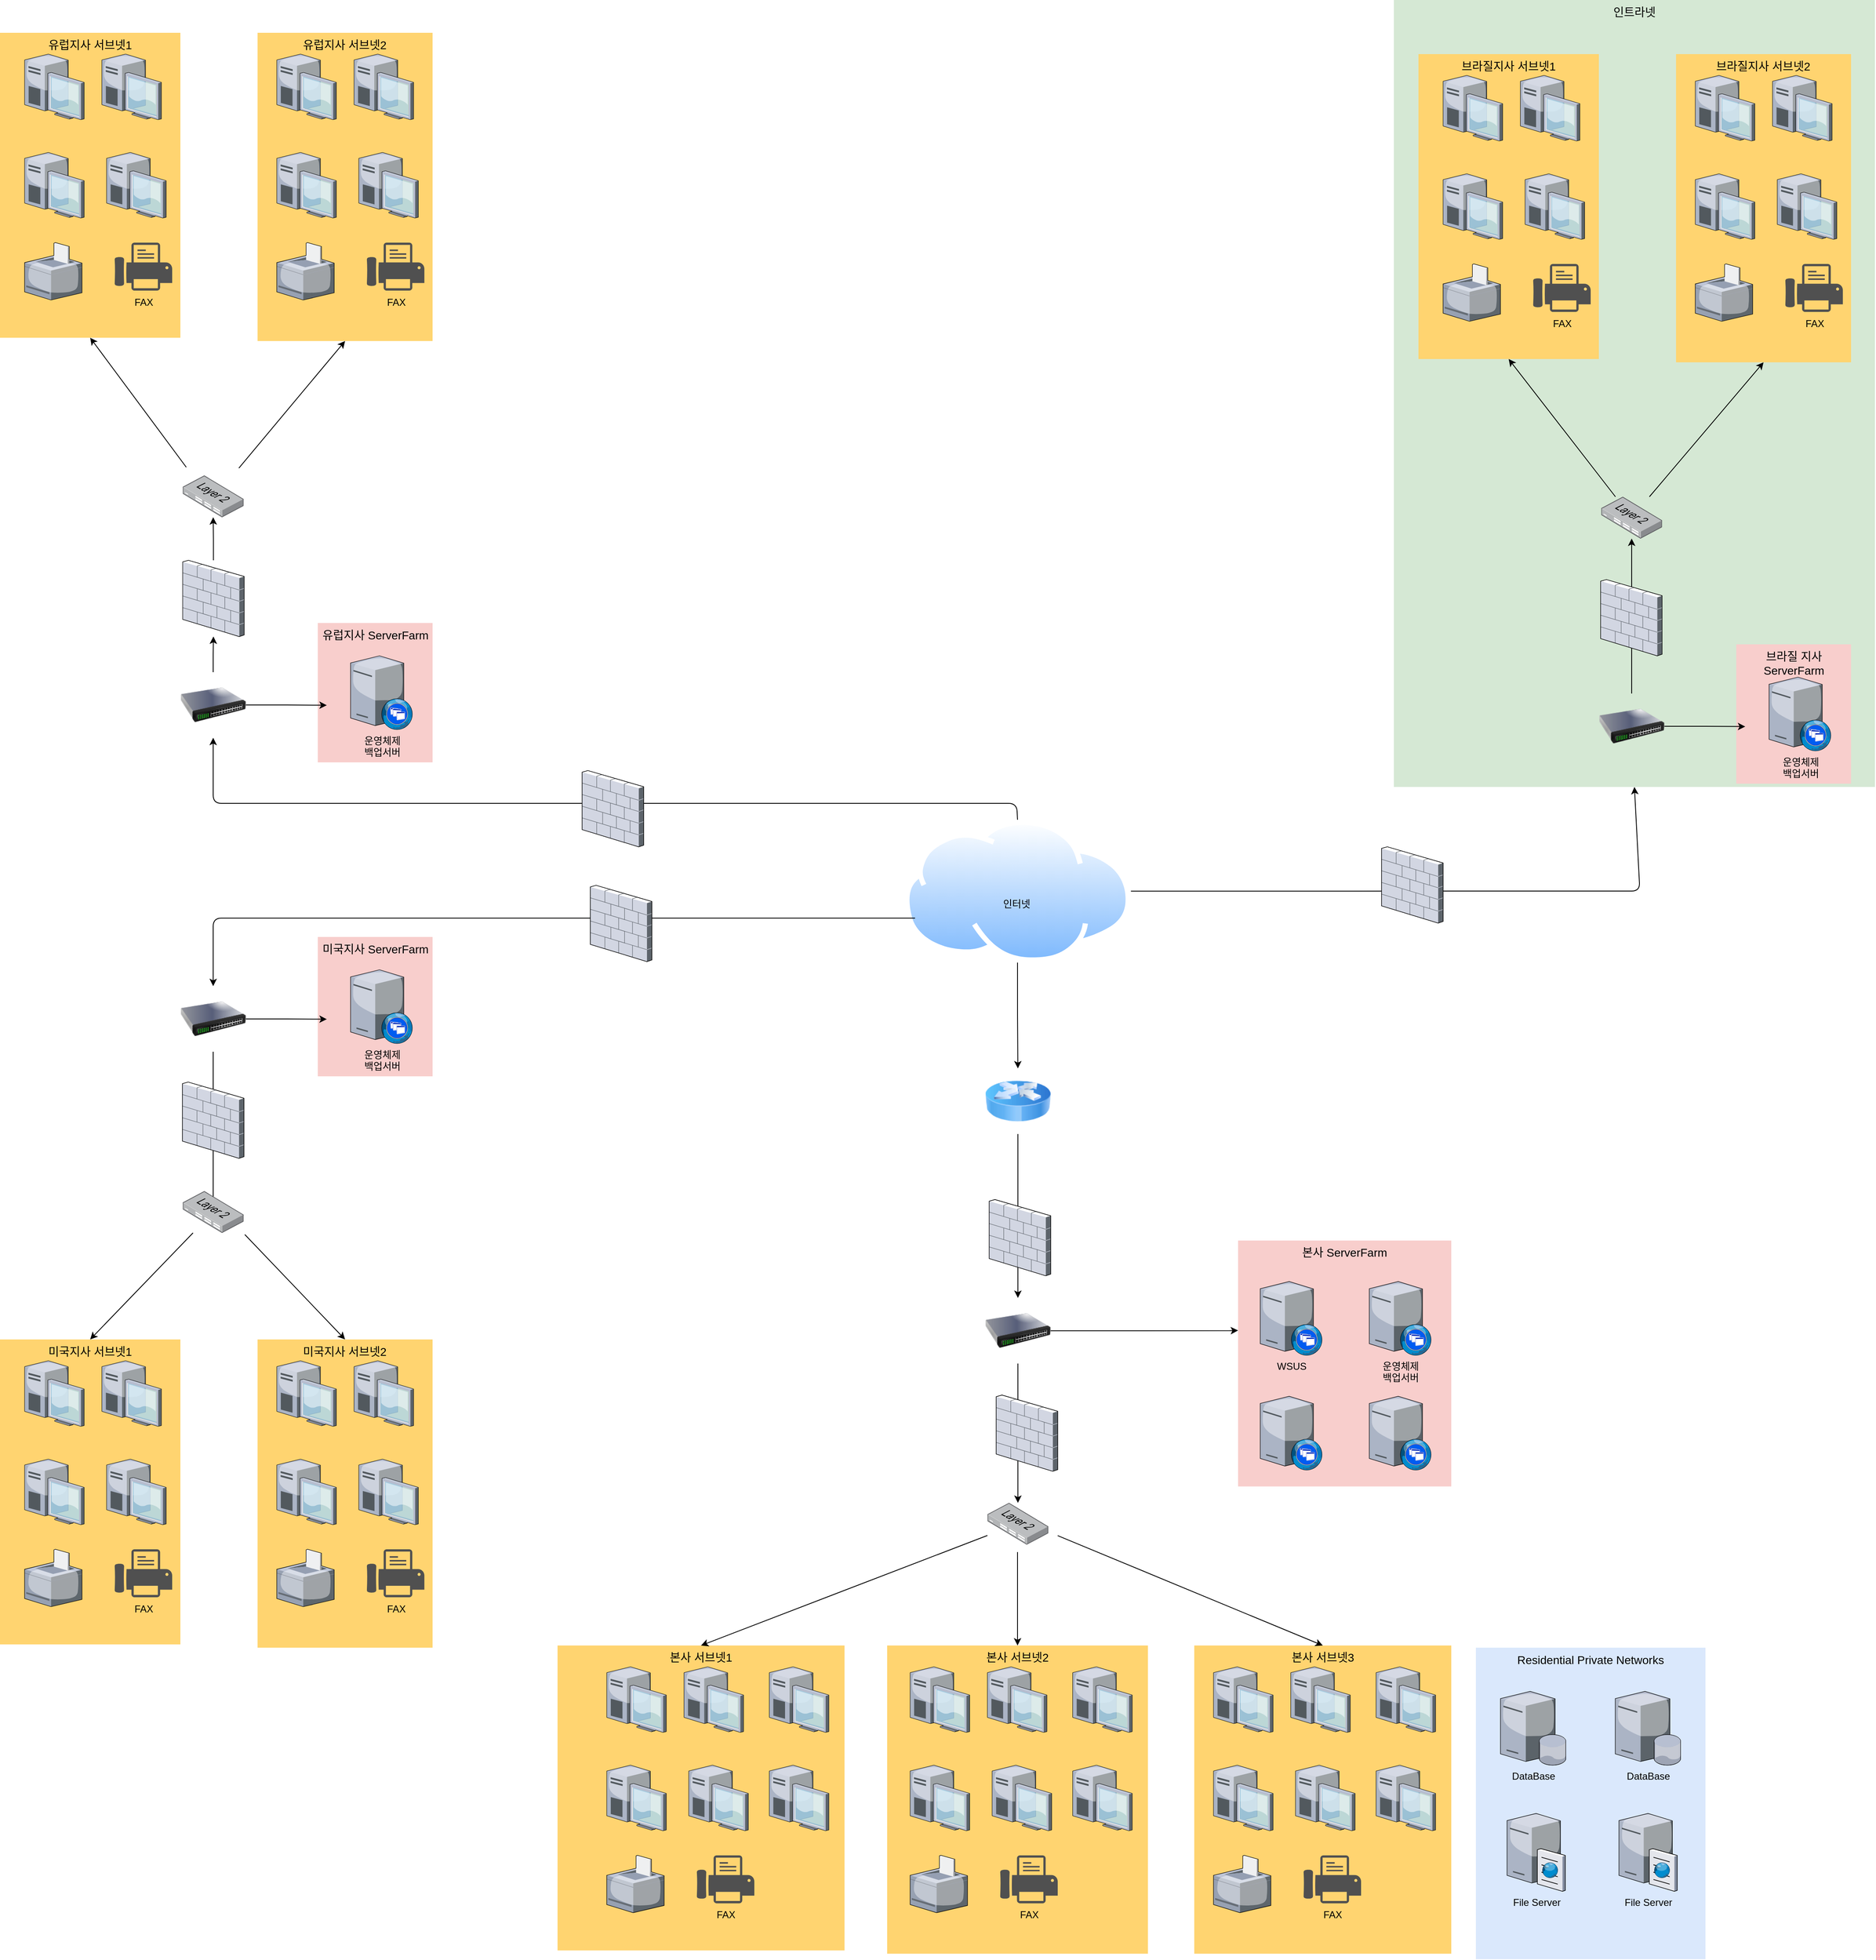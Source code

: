 <mxfile version="13.1.3" type="github"><diagram name="Page-1" id="e3a06f82-3646-2815-327d-82caf3d4e204"><mxGraphModel dx="2844" dy="1490" grid="1" gridSize="10" guides="1" tooltips="1" connect="1" arrows="0" fold="1" page="1" pageScale="1.5" pageWidth="2339" pageHeight="3300" background="none" math="0" shadow="0"><root><mxCell id="0" style=";html=1;"/><mxCell id="1" style=";html=1;" parent="0"/><mxCell id="97hZHZ8FUr_lpsfkr_9A-129" value="미국지사 ServerFarm" style="whiteSpace=wrap;html=1;fillColor=#f8cecc;fontSize=14;strokeColor=none;verticalAlign=top;" vertex="1" parent="1"><mxGeometry x="987.57" y="1433" width="140" height="170" as="geometry"/></mxCell><mxCell id="97hZHZ8FUr_lpsfkr_9A-47" value="본사 서브넷3" style="whiteSpace=wrap;html=1;fillColor=#FFD470;gradientColor=none;fontSize=14;strokeColor=none;verticalAlign=top;" vertex="1" parent="1"><mxGeometry x="2056.56" y="2297.33" width="313.44" height="376" as="geometry"/></mxCell><mxCell id="97hZHZ8FUr_lpsfkr_9A-46" value="본사 서브넷2" style="whiteSpace=wrap;html=1;fillColor=#FFD470;gradientColor=none;fontSize=14;strokeColor=none;verticalAlign=top;" vertex="1" parent="1"><mxGeometry x="1682" y="2297.33" width="318" height="376" as="geometry"/></mxCell><mxCell id="97hZHZ8FUr_lpsfkr_9A-45" value="본사 서브넷1" style="whiteSpace=wrap;html=1;fillColor=#FFD470;gradientColor=none;fontSize=14;strokeColor=none;verticalAlign=top;" vertex="1" parent="1"><mxGeometry x="1280" y="2297.33" width="350" height="372" as="geometry"/></mxCell><mxCell id="97hZHZ8FUr_lpsfkr_9A-7" style="edgeStyle=orthogonalEdgeStyle;rounded=0;orthogonalLoop=1;jettySize=auto;html=1;" edge="1" parent="1" source="97hZHZ8FUr_lpsfkr_9A-3" target="97hZHZ8FUr_lpsfkr_9A-4"><mxGeometry relative="1" as="geometry"/></mxCell><mxCell id="97hZHZ8FUr_lpsfkr_9A-3" value="" style="aspect=fixed;perimeter=ellipsePerimeter;html=1;align=center;shadow=0;dashed=0;spacingTop=3;image;image=img/lib/active_directory/internet_cloud.svg;" vertex="1" parent="1"><mxGeometry x="1702.72" y="1290" width="276.56" height="174.23" as="geometry"/></mxCell><mxCell id="97hZHZ8FUr_lpsfkr_9A-8" style="edgeStyle=orthogonalEdgeStyle;rounded=0;orthogonalLoop=1;jettySize=auto;html=1;" edge="1" parent="1" source="97hZHZ8FUr_lpsfkr_9A-4" target="97hZHZ8FUr_lpsfkr_9A-5"><mxGeometry relative="1" as="geometry"/></mxCell><mxCell id="97hZHZ8FUr_lpsfkr_9A-4" value="" style="image;html=1;labelBackgroundColor=#ffffff;image=img/lib/clip_art/networking/Router_Icon_128x128.png" vertex="1" parent="1"><mxGeometry x="1801.43" y="1593.33" width="80" height="80" as="geometry"/></mxCell><mxCell id="97hZHZ8FUr_lpsfkr_9A-9" style="edgeStyle=orthogonalEdgeStyle;rounded=0;orthogonalLoop=1;jettySize=auto;html=1;" edge="1" parent="1" source="97hZHZ8FUr_lpsfkr_9A-5" target="97hZHZ8FUr_lpsfkr_9A-6"><mxGeometry relative="1" as="geometry"/></mxCell><mxCell id="97hZHZ8FUr_lpsfkr_9A-5" value="" style="image;html=1;labelBackgroundColor=#ffffff;image=img/lib/clip_art/networking/Switch_128x128.png" vertex="1" parent="1"><mxGeometry x="1801.43" y="1873.33" width="80" height="80" as="geometry"/></mxCell><mxCell id="97hZHZ8FUr_lpsfkr_9A-6" value="" style="points=[];aspect=fixed;html=1;align=center;shadow=0;dashed=0;image;image=img/lib/allied_telesis/switch/Switch_24_port_L2.svg;" vertex="1" parent="1"><mxGeometry x="1804.23" y="2123.33" width="74.4" height="51" as="geometry"/></mxCell><mxCell id="97hZHZ8FUr_lpsfkr_9A-12" value="본사 ServerFarm" style="whiteSpace=wrap;html=1;fillColor=#f8cecc;fontSize=14;strokeColor=none;verticalAlign=top;" vertex="1" parent="1"><mxGeometry x="2110" y="1803.33" width="260" height="300" as="geometry"/></mxCell><mxCell id="97hZHZ8FUr_lpsfkr_9A-14" value="WSUS" style="verticalLabelPosition=bottom;aspect=fixed;html=1;verticalAlign=top;strokeColor=none;align=center;outlineConnect=0;shape=mxgraph.citrix.xenapp_web;shadow=0;" vertex="1" parent="1"><mxGeometry x="2137" y="1853.33" width="76" height="90" as="geometry"/></mxCell><mxCell id="97hZHZ8FUr_lpsfkr_9A-15" value="운영체제&lt;br&gt;백업서버" style="verticalLabelPosition=bottom;aspect=fixed;html=1;verticalAlign=top;strokeColor=none;align=center;outlineConnect=0;shape=mxgraph.citrix.xenapp_web;shadow=0;" vertex="1" parent="1"><mxGeometry x="2270" y="1853.33" width="76" height="90" as="geometry"/></mxCell><mxCell id="97hZHZ8FUr_lpsfkr_9A-16" value="" style="verticalLabelPosition=bottom;aspect=fixed;html=1;verticalAlign=top;strokeColor=none;align=center;outlineConnect=0;shape=mxgraph.citrix.xenapp_web;shadow=0;" vertex="1" parent="1"><mxGeometry x="2137" y="1993.33" width="76" height="90" as="geometry"/></mxCell><mxCell id="97hZHZ8FUr_lpsfkr_9A-17" value="" style="verticalLabelPosition=bottom;aspect=fixed;html=1;verticalAlign=top;strokeColor=none;align=center;outlineConnect=0;shape=mxgraph.citrix.xenapp_web;shadow=0;" vertex="1" parent="1"><mxGeometry x="2270" y="1993.33" width="76" height="90" as="geometry"/></mxCell><mxCell id="97hZHZ8FUr_lpsfkr_9A-20" value="" style="verticalLabelPosition=bottom;aspect=fixed;html=1;verticalAlign=top;strokeColor=none;align=center;outlineConnect=0;shape=mxgraph.citrix.desktop;shadow=0;" vertex="1" parent="1"><mxGeometry x="1710" y="2323.33" width="72.65" height="80" as="geometry"/></mxCell><mxCell id="97hZHZ8FUr_lpsfkr_9A-21" value="" style="verticalLabelPosition=bottom;aspect=fixed;html=1;verticalAlign=top;strokeColor=none;align=center;outlineConnect=0;shape=mxgraph.citrix.desktop;shadow=0;" vertex="1" parent="1"><mxGeometry x="1710" y="2443.33" width="72.65" height="80" as="geometry"/></mxCell><mxCell id="97hZHZ8FUr_lpsfkr_9A-22" value="" style="verticalLabelPosition=bottom;aspect=fixed;html=1;verticalAlign=top;strokeColor=none;align=center;outlineConnect=0;shape=mxgraph.citrix.desktop;shadow=0;" vertex="1" parent="1"><mxGeometry x="1804.23" y="2323.33" width="72.65" height="80" as="geometry"/></mxCell><mxCell id="97hZHZ8FUr_lpsfkr_9A-23" value="" style="verticalLabelPosition=bottom;aspect=fixed;html=1;verticalAlign=top;strokeColor=none;align=center;outlineConnect=0;shape=mxgraph.citrix.desktop;shadow=0;" vertex="1" parent="1"><mxGeometry x="1810" y="2443.33" width="72.65" height="80" as="geometry"/></mxCell><mxCell id="97hZHZ8FUr_lpsfkr_9A-24" value="" style="verticalLabelPosition=bottom;aspect=fixed;html=1;verticalAlign=top;strokeColor=none;align=center;outlineConnect=0;shape=mxgraph.citrix.desktop;shadow=0;" vertex="1" parent="1"><mxGeometry x="1908.27" y="2443.33" width="72.65" height="80" as="geometry"/></mxCell><mxCell id="97hZHZ8FUr_lpsfkr_9A-25" value="" style="verticalLabelPosition=bottom;aspect=fixed;html=1;verticalAlign=top;strokeColor=none;align=center;outlineConnect=0;shape=mxgraph.citrix.desktop;shadow=0;" vertex="1" parent="1"><mxGeometry x="1908.27" y="2323.33" width="72.65" height="80" as="geometry"/></mxCell><mxCell id="97hZHZ8FUr_lpsfkr_9A-26" value="" style="verticalLabelPosition=bottom;aspect=fixed;html=1;verticalAlign=top;strokeColor=none;align=center;outlineConnect=0;shape=mxgraph.citrix.printer;shadow=0;" vertex="1" parent="1"><mxGeometry x="1710" y="2553.33" width="70" height="70" as="geometry"/></mxCell><mxCell id="97hZHZ8FUr_lpsfkr_9A-28" value="FAX" style="pointerEvents=1;shadow=0;dashed=0;html=1;strokeColor=none;fillColor=#505050;labelPosition=center;verticalLabelPosition=bottom;verticalAlign=top;outlineConnect=0;align=center;shape=mxgraph.office.devices.fax;" vertex="1" parent="1"><mxGeometry x="1819.88" y="2553.33" width="70.12" height="58.5" as="geometry"/></mxCell><mxCell id="97hZHZ8FUr_lpsfkr_9A-29" value="" style="verticalLabelPosition=bottom;aspect=fixed;html=1;verticalAlign=top;strokeColor=none;align=center;outlineConnect=0;shape=mxgraph.citrix.desktop;shadow=0;" vertex="1" parent="1"><mxGeometry x="2080" y="2323.33" width="72.65" height="80" as="geometry"/></mxCell><mxCell id="97hZHZ8FUr_lpsfkr_9A-30" value="" style="verticalLabelPosition=bottom;aspect=fixed;html=1;verticalAlign=top;strokeColor=none;align=center;outlineConnect=0;shape=mxgraph.citrix.desktop;shadow=0;" vertex="1" parent="1"><mxGeometry x="2080" y="2443.33" width="72.65" height="80" as="geometry"/></mxCell><mxCell id="97hZHZ8FUr_lpsfkr_9A-31" value="" style="verticalLabelPosition=bottom;aspect=fixed;html=1;verticalAlign=top;strokeColor=none;align=center;outlineConnect=0;shape=mxgraph.citrix.desktop;shadow=0;" vertex="1" parent="1"><mxGeometry x="2174.23" y="2323.33" width="72.65" height="80" as="geometry"/></mxCell><mxCell id="97hZHZ8FUr_lpsfkr_9A-32" value="" style="verticalLabelPosition=bottom;aspect=fixed;html=1;verticalAlign=top;strokeColor=none;align=center;outlineConnect=0;shape=mxgraph.citrix.desktop;shadow=0;" vertex="1" parent="1"><mxGeometry x="2180" y="2443.33" width="72.65" height="80" as="geometry"/></mxCell><mxCell id="97hZHZ8FUr_lpsfkr_9A-33" value="" style="verticalLabelPosition=bottom;aspect=fixed;html=1;verticalAlign=top;strokeColor=none;align=center;outlineConnect=0;shape=mxgraph.citrix.desktop;shadow=0;" vertex="1" parent="1"><mxGeometry x="2278.27" y="2443.33" width="72.65" height="80" as="geometry"/></mxCell><mxCell id="97hZHZ8FUr_lpsfkr_9A-34" value="" style="verticalLabelPosition=bottom;aspect=fixed;html=1;verticalAlign=top;strokeColor=none;align=center;outlineConnect=0;shape=mxgraph.citrix.desktop;shadow=0;" vertex="1" parent="1"><mxGeometry x="2278.27" y="2323.33" width="72.65" height="80" as="geometry"/></mxCell><mxCell id="97hZHZ8FUr_lpsfkr_9A-35" value="" style="verticalLabelPosition=bottom;aspect=fixed;html=1;verticalAlign=top;strokeColor=none;align=center;outlineConnect=0;shape=mxgraph.citrix.printer;shadow=0;" vertex="1" parent="1"><mxGeometry x="2080" y="2553.33" width="70" height="70" as="geometry"/></mxCell><mxCell id="97hZHZ8FUr_lpsfkr_9A-36" value="FAX" style="pointerEvents=1;shadow=0;dashed=0;html=1;strokeColor=none;fillColor=#505050;labelPosition=center;verticalLabelPosition=bottom;verticalAlign=top;outlineConnect=0;align=center;shape=mxgraph.office.devices.fax;" vertex="1" parent="1"><mxGeometry x="2189.88" y="2553.33" width="70.12" height="58.5" as="geometry"/></mxCell><mxCell id="97hZHZ8FUr_lpsfkr_9A-37" value="" style="verticalLabelPosition=bottom;aspect=fixed;html=1;verticalAlign=top;strokeColor=none;align=center;outlineConnect=0;shape=mxgraph.citrix.desktop;shadow=0;" vertex="1" parent="1"><mxGeometry x="1340" y="2323.33" width="72.65" height="80" as="geometry"/></mxCell><mxCell id="97hZHZ8FUr_lpsfkr_9A-38" value="" style="verticalLabelPosition=bottom;aspect=fixed;html=1;verticalAlign=top;strokeColor=none;align=center;outlineConnect=0;shape=mxgraph.citrix.desktop;shadow=0;" vertex="1" parent="1"><mxGeometry x="1340" y="2443.33" width="72.65" height="80" as="geometry"/></mxCell><mxCell id="97hZHZ8FUr_lpsfkr_9A-39" value="" style="verticalLabelPosition=bottom;aspect=fixed;html=1;verticalAlign=top;strokeColor=none;align=center;outlineConnect=0;shape=mxgraph.citrix.desktop;shadow=0;" vertex="1" parent="1"><mxGeometry x="1434.23" y="2323.33" width="72.65" height="80" as="geometry"/></mxCell><mxCell id="97hZHZ8FUr_lpsfkr_9A-40" value="" style="verticalLabelPosition=bottom;aspect=fixed;html=1;verticalAlign=top;strokeColor=none;align=center;outlineConnect=0;shape=mxgraph.citrix.desktop;shadow=0;" vertex="1" parent="1"><mxGeometry x="1440" y="2443.33" width="72.65" height="80" as="geometry"/></mxCell><mxCell id="97hZHZ8FUr_lpsfkr_9A-41" value="" style="verticalLabelPosition=bottom;aspect=fixed;html=1;verticalAlign=top;strokeColor=none;align=center;outlineConnect=0;shape=mxgraph.citrix.desktop;shadow=0;" vertex="1" parent="1"><mxGeometry x="1538.27" y="2443.33" width="72.65" height="80" as="geometry"/></mxCell><mxCell id="97hZHZ8FUr_lpsfkr_9A-42" value="" style="verticalLabelPosition=bottom;aspect=fixed;html=1;verticalAlign=top;strokeColor=none;align=center;outlineConnect=0;shape=mxgraph.citrix.desktop;shadow=0;" vertex="1" parent="1"><mxGeometry x="1538.27" y="2323.33" width="72.65" height="80" as="geometry"/></mxCell><mxCell id="97hZHZ8FUr_lpsfkr_9A-43" value="" style="verticalLabelPosition=bottom;aspect=fixed;html=1;verticalAlign=top;strokeColor=none;align=center;outlineConnect=0;shape=mxgraph.citrix.printer;shadow=0;" vertex="1" parent="1"><mxGeometry x="1340" y="2553.33" width="70" height="70" as="geometry"/></mxCell><mxCell id="97hZHZ8FUr_lpsfkr_9A-44" value="FAX" style="pointerEvents=1;shadow=0;dashed=0;html=1;strokeColor=none;fillColor=#505050;labelPosition=center;verticalLabelPosition=bottom;verticalAlign=top;outlineConnect=0;align=center;shape=mxgraph.office.devices.fax;" vertex="1" parent="1"><mxGeometry x="1449.88" y="2553.33" width="70.12" height="58.5" as="geometry"/></mxCell><mxCell id="97hZHZ8FUr_lpsfkr_9A-53" value="" style="endArrow=classic;html=1;entryX=0.5;entryY=0;entryDx=0;entryDy=0;" edge="1" parent="1" source="97hZHZ8FUr_lpsfkr_9A-6" target="97hZHZ8FUr_lpsfkr_9A-45"><mxGeometry width="50" height="50" relative="1" as="geometry"><mxPoint x="1800" y="2173.33" as="sourcePoint"/><mxPoint x="1620" y="2173.33" as="targetPoint"/></mxGeometry></mxCell><mxCell id="97hZHZ8FUr_lpsfkr_9A-55" value="" style="endArrow=classic;html=1;entryX=0.5;entryY=0;entryDx=0;entryDy=0;" edge="1" parent="1" target="97hZHZ8FUr_lpsfkr_9A-46"><mxGeometry width="50" height="50" relative="1" as="geometry"><mxPoint x="1841" y="2183.33" as="sourcePoint"/><mxPoint x="1876.88" y="2203.33" as="targetPoint"/></mxGeometry></mxCell><mxCell id="97hZHZ8FUr_lpsfkr_9A-56" value="" style="endArrow=classic;html=1;entryX=0.5;entryY=0;entryDx=0;entryDy=0;" edge="1" parent="1" target="97hZHZ8FUr_lpsfkr_9A-47"><mxGeometry width="50" height="50" relative="1" as="geometry"><mxPoint x="1890" y="2163.33" as="sourcePoint"/><mxPoint x="1950" y="2503.33" as="targetPoint"/></mxGeometry></mxCell><mxCell id="97hZHZ8FUr_lpsfkr_9A-91" value="미국지사 서브넷2" style="whiteSpace=wrap;html=1;fillColor=#FFD470;gradientColor=none;fontSize=14;strokeColor=none;verticalAlign=top;" vertex="1" parent="1"><mxGeometry x="914.13" y="1924" width="213.44" height="376" as="geometry"/></mxCell><mxCell id="97hZHZ8FUr_lpsfkr_9A-93" value="미국지사 서브넷1" style="whiteSpace=wrap;html=1;fillColor=#FFD470;gradientColor=none;fontSize=14;strokeColor=none;verticalAlign=top;" vertex="1" parent="1"><mxGeometry x="600" y="1924" width="220" height="372" as="geometry"/></mxCell><mxCell id="97hZHZ8FUr_lpsfkr_9A-94" style="edgeStyle=orthogonalEdgeStyle;rounded=0;orthogonalLoop=1;jettySize=auto;html=1;" edge="1" parent="1" source="97hZHZ8FUr_lpsfkr_9A-96"><mxGeometry relative="1" as="geometry"><mxPoint x="860" y="1768" as="targetPoint"/></mxGeometry></mxCell><mxCell id="97hZHZ8FUr_lpsfkr_9A-95" style="edgeStyle=orthogonalEdgeStyle;rounded=0;orthogonalLoop=1;jettySize=auto;html=1;exitX=1;exitY=0.5;exitDx=0;exitDy=0;" edge="1" parent="1" source="97hZHZ8FUr_lpsfkr_9A-96"><mxGeometry relative="1" as="geometry"><mxPoint x="998.57" y="1533.333" as="targetPoint"/></mxGeometry></mxCell><mxCell id="97hZHZ8FUr_lpsfkr_9A-96" value="" style="image;html=1;labelBackgroundColor=#ffffff;image=img/lib/clip_art/networking/Switch_128x128.png" vertex="1" parent="1"><mxGeometry x="820.0" y="1493" width="80" height="80" as="geometry"/></mxCell><mxCell id="97hZHZ8FUr_lpsfkr_9A-97" value="" style="points=[];aspect=fixed;html=1;align=center;shadow=0;dashed=0;image;image=img/lib/allied_telesis/switch/Switch_24_port_L2.svg;" vertex="1" parent="1"><mxGeometry x="822.8" y="1743" width="74.4" height="51" as="geometry"/></mxCell><mxCell id="97hZHZ8FUr_lpsfkr_9A-99" value="운영체제&lt;br&gt;백업서버" style="verticalLabelPosition=bottom;aspect=fixed;html=1;verticalAlign=top;strokeColor=none;align=center;outlineConnect=0;shape=mxgraph.citrix.xenapp_web;shadow=0;" vertex="1" parent="1"><mxGeometry x="1027.57" y="1473" width="76" height="90" as="geometry"/></mxCell><mxCell id="97hZHZ8FUr_lpsfkr_9A-110" value="" style="verticalLabelPosition=bottom;aspect=fixed;html=1;verticalAlign=top;strokeColor=none;align=center;outlineConnect=0;shape=mxgraph.citrix.desktop;shadow=0;" vertex="1" parent="1"><mxGeometry x="937.57" y="1950" width="72.65" height="80" as="geometry"/></mxCell><mxCell id="97hZHZ8FUr_lpsfkr_9A-111" value="" style="verticalLabelPosition=bottom;aspect=fixed;html=1;verticalAlign=top;strokeColor=none;align=center;outlineConnect=0;shape=mxgraph.citrix.desktop;shadow=0;" vertex="1" parent="1"><mxGeometry x="937.57" y="2070" width="72.65" height="80" as="geometry"/></mxCell><mxCell id="97hZHZ8FUr_lpsfkr_9A-112" value="" style="verticalLabelPosition=bottom;aspect=fixed;html=1;verticalAlign=top;strokeColor=none;align=center;outlineConnect=0;shape=mxgraph.citrix.desktop;shadow=0;" vertex="1" parent="1"><mxGeometry x="1031.8" y="1950" width="72.65" height="80" as="geometry"/></mxCell><mxCell id="97hZHZ8FUr_lpsfkr_9A-113" value="" style="verticalLabelPosition=bottom;aspect=fixed;html=1;verticalAlign=top;strokeColor=none;align=center;outlineConnect=0;shape=mxgraph.citrix.desktop;shadow=0;" vertex="1" parent="1"><mxGeometry x="1037.57" y="2070" width="72.65" height="80" as="geometry"/></mxCell><mxCell id="97hZHZ8FUr_lpsfkr_9A-116" value="" style="verticalLabelPosition=bottom;aspect=fixed;html=1;verticalAlign=top;strokeColor=none;align=center;outlineConnect=0;shape=mxgraph.citrix.printer;shadow=0;" vertex="1" parent="1"><mxGeometry x="937.57" y="2180" width="70" height="70" as="geometry"/></mxCell><mxCell id="97hZHZ8FUr_lpsfkr_9A-117" value="FAX" style="pointerEvents=1;shadow=0;dashed=0;html=1;strokeColor=none;fillColor=#505050;labelPosition=center;verticalLabelPosition=bottom;verticalAlign=top;outlineConnect=0;align=center;shape=mxgraph.office.devices.fax;" vertex="1" parent="1"><mxGeometry x="1047.45" y="2180" width="70.12" height="58.5" as="geometry"/></mxCell><mxCell id="97hZHZ8FUr_lpsfkr_9A-118" value="" style="verticalLabelPosition=bottom;aspect=fixed;html=1;verticalAlign=top;strokeColor=none;align=center;outlineConnect=0;shape=mxgraph.citrix.desktop;shadow=0;" vertex="1" parent="1"><mxGeometry x="630" y="1950" width="72.65" height="80" as="geometry"/></mxCell><mxCell id="97hZHZ8FUr_lpsfkr_9A-119" value="" style="verticalLabelPosition=bottom;aspect=fixed;html=1;verticalAlign=top;strokeColor=none;align=center;outlineConnect=0;shape=mxgraph.citrix.desktop;shadow=0;" vertex="1" parent="1"><mxGeometry x="630" y="2070" width="72.65" height="80" as="geometry"/></mxCell><mxCell id="97hZHZ8FUr_lpsfkr_9A-120" value="" style="verticalLabelPosition=bottom;aspect=fixed;html=1;verticalAlign=top;strokeColor=none;align=center;outlineConnect=0;shape=mxgraph.citrix.desktop;shadow=0;" vertex="1" parent="1"><mxGeometry x="724.23" y="1950" width="72.65" height="80" as="geometry"/></mxCell><mxCell id="97hZHZ8FUr_lpsfkr_9A-121" value="" style="verticalLabelPosition=bottom;aspect=fixed;html=1;verticalAlign=top;strokeColor=none;align=center;outlineConnect=0;shape=mxgraph.citrix.desktop;shadow=0;" vertex="1" parent="1"><mxGeometry x="730" y="2070" width="72.65" height="80" as="geometry"/></mxCell><mxCell id="97hZHZ8FUr_lpsfkr_9A-124" value="" style="verticalLabelPosition=bottom;aspect=fixed;html=1;verticalAlign=top;strokeColor=none;align=center;outlineConnect=0;shape=mxgraph.citrix.printer;shadow=0;" vertex="1" parent="1"><mxGeometry x="630" y="2180" width="70" height="70" as="geometry"/></mxCell><mxCell id="97hZHZ8FUr_lpsfkr_9A-125" value="FAX" style="pointerEvents=1;shadow=0;dashed=0;html=1;strokeColor=none;fillColor=#505050;labelPosition=center;verticalLabelPosition=bottom;verticalAlign=top;outlineConnect=0;align=center;shape=mxgraph.office.devices.fax;" vertex="1" parent="1"><mxGeometry x="739.88" y="2180" width="70.12" height="58.5" as="geometry"/></mxCell><mxCell id="97hZHZ8FUr_lpsfkr_9A-126" value="" style="endArrow=classic;html=1;entryX=0.5;entryY=0;entryDx=0;entryDy=0;" edge="1" parent="1" source="97hZHZ8FUr_lpsfkr_9A-97" target="97hZHZ8FUr_lpsfkr_9A-93"><mxGeometry width="50" height="50" relative="1" as="geometry"><mxPoint x="818.57" y="1793" as="sourcePoint"/><mxPoint x="638.57" y="1793" as="targetPoint"/></mxGeometry></mxCell><mxCell id="97hZHZ8FUr_lpsfkr_9A-128" value="" style="endArrow=classic;html=1;entryX=0.5;entryY=0;entryDx=0;entryDy=0;" edge="1" parent="1" target="97hZHZ8FUr_lpsfkr_9A-91"><mxGeometry width="50" height="50" relative="1" as="geometry"><mxPoint x="898.57" y="1796" as="sourcePoint"/><mxPoint x="968.57" y="2123" as="targetPoint"/></mxGeometry></mxCell><mxCell id="97hZHZ8FUr_lpsfkr_9A-132" style="edgeStyle=orthogonalEdgeStyle;rounded=0;orthogonalLoop=1;jettySize=auto;html=1;exitX=0.5;exitY=1;exitDx=0;exitDy=0;" edge="1" parent="1" source="97hZHZ8FUr_lpsfkr_9A-4" target="97hZHZ8FUr_lpsfkr_9A-4"><mxGeometry relative="1" as="geometry"/></mxCell><mxCell id="97hZHZ8FUr_lpsfkr_9A-133" value="" style="endArrow=classic;html=1;entryX=0.5;entryY=0;entryDx=0;entryDy=0;" edge="1" parent="1" target="97hZHZ8FUr_lpsfkr_9A-96"><mxGeometry width="50" height="50" relative="1" as="geometry"><mxPoint x="1716" y="1410" as="sourcePoint"/><mxPoint x="1630" y="1480" as="targetPoint"/><Array as="points"><mxPoint x="1630" y="1410"/><mxPoint x="860" y="1410"/></Array></mxGeometry></mxCell><mxCell id="97hZHZ8FUr_lpsfkr_9A-159" value="유럽지사 ServerFarm" style="whiteSpace=wrap;html=1;fillColor=#f8cecc;fontSize=14;strokeColor=none;verticalAlign=top;" vertex="1" parent="1"><mxGeometry x="987.57" y="1050" width="140" height="170" as="geometry"/></mxCell><mxCell id="97hZHZ8FUr_lpsfkr_9A-160" style="edgeStyle=orthogonalEdgeStyle;rounded=0;orthogonalLoop=1;jettySize=auto;html=1;exitX=1;exitY=0.5;exitDx=0;exitDy=0;" edge="1" parent="1" source="97hZHZ8FUr_lpsfkr_9A-161"><mxGeometry relative="1" as="geometry"><mxPoint x="998.57" y="1150.333" as="targetPoint"/></mxGeometry></mxCell><mxCell id="97hZHZ8FUr_lpsfkr_9A-164" style="edgeStyle=orthogonalEdgeStyle;rounded=0;orthogonalLoop=1;jettySize=auto;html=1;exitX=0.5;exitY=0;exitDx=0;exitDy=0;" edge="1" parent="1" source="97hZHZ8FUr_lpsfkr_9A-225" target="97hZHZ8FUr_lpsfkr_9A-163"><mxGeometry relative="1" as="geometry"/></mxCell><mxCell id="97hZHZ8FUr_lpsfkr_9A-161" value="" style="image;html=1;labelBackgroundColor=#ffffff;image=img/lib/clip_art/networking/Switch_128x128.png" vertex="1" parent="1"><mxGeometry x="820.0" y="1110" width="80" height="80" as="geometry"/></mxCell><mxCell id="97hZHZ8FUr_lpsfkr_9A-162" value="운영체제&lt;br&gt;백업서버" style="verticalLabelPosition=bottom;aspect=fixed;html=1;verticalAlign=top;strokeColor=none;align=center;outlineConnect=0;shape=mxgraph.citrix.xenapp_web;shadow=0;" vertex="1" parent="1"><mxGeometry x="1027.57" y="1090" width="76" height="90" as="geometry"/></mxCell><mxCell id="97hZHZ8FUr_lpsfkr_9A-163" value="" style="points=[];aspect=fixed;html=1;align=center;shadow=0;dashed=0;image;image=img/lib/allied_telesis/switch/Switch_24_port_L2.svg;" vertex="1" parent="1"><mxGeometry x="822.8" y="870" width="74.4" height="51" as="geometry"/></mxCell><mxCell id="97hZHZ8FUr_lpsfkr_9A-165" value="유럽지사 서브넷2" style="whiteSpace=wrap;html=1;fillColor=#FFD470;gradientColor=none;fontSize=14;strokeColor=none;verticalAlign=top;" vertex="1" parent="1"><mxGeometry x="914.13" y="330" width="213.44" height="376" as="geometry"/></mxCell><mxCell id="97hZHZ8FUr_lpsfkr_9A-166" value="유럽지사 서브넷1" style="whiteSpace=wrap;html=1;fillColor=#FFD470;gradientColor=none;fontSize=14;strokeColor=none;verticalAlign=top;" vertex="1" parent="1"><mxGeometry x="600" y="330" width="220" height="372" as="geometry"/></mxCell><mxCell id="97hZHZ8FUr_lpsfkr_9A-167" value="" style="verticalLabelPosition=bottom;aspect=fixed;html=1;verticalAlign=top;strokeColor=none;align=center;outlineConnect=0;shape=mxgraph.citrix.desktop;shadow=0;" vertex="1" parent="1"><mxGeometry x="937.57" y="356" width="72.65" height="80" as="geometry"/></mxCell><mxCell id="97hZHZ8FUr_lpsfkr_9A-168" value="" style="verticalLabelPosition=bottom;aspect=fixed;html=1;verticalAlign=top;strokeColor=none;align=center;outlineConnect=0;shape=mxgraph.citrix.desktop;shadow=0;" vertex="1" parent="1"><mxGeometry x="937.57" y="476" width="72.65" height="80" as="geometry"/></mxCell><mxCell id="97hZHZ8FUr_lpsfkr_9A-169" value="" style="verticalLabelPosition=bottom;aspect=fixed;html=1;verticalAlign=top;strokeColor=none;align=center;outlineConnect=0;shape=mxgraph.citrix.desktop;shadow=0;" vertex="1" parent="1"><mxGeometry x="1031.8" y="356" width="72.65" height="80" as="geometry"/></mxCell><mxCell id="97hZHZ8FUr_lpsfkr_9A-170" value="" style="verticalLabelPosition=bottom;aspect=fixed;html=1;verticalAlign=top;strokeColor=none;align=center;outlineConnect=0;shape=mxgraph.citrix.desktop;shadow=0;" vertex="1" parent="1"><mxGeometry x="1037.57" y="476" width="72.65" height="80" as="geometry"/></mxCell><mxCell id="97hZHZ8FUr_lpsfkr_9A-171" value="" style="verticalLabelPosition=bottom;aspect=fixed;html=1;verticalAlign=top;strokeColor=none;align=center;outlineConnect=0;shape=mxgraph.citrix.printer;shadow=0;" vertex="1" parent="1"><mxGeometry x="937.57" y="586" width="70" height="70" as="geometry"/></mxCell><mxCell id="97hZHZ8FUr_lpsfkr_9A-172" value="FAX" style="pointerEvents=1;shadow=0;dashed=0;html=1;strokeColor=none;fillColor=#505050;labelPosition=center;verticalLabelPosition=bottom;verticalAlign=top;outlineConnect=0;align=center;shape=mxgraph.office.devices.fax;" vertex="1" parent="1"><mxGeometry x="1047.45" y="586" width="70.12" height="58.5" as="geometry"/></mxCell><mxCell id="97hZHZ8FUr_lpsfkr_9A-173" value="" style="verticalLabelPosition=bottom;aspect=fixed;html=1;verticalAlign=top;strokeColor=none;align=center;outlineConnect=0;shape=mxgraph.citrix.desktop;shadow=0;" vertex="1" parent="1"><mxGeometry x="630" y="356" width="72.65" height="80" as="geometry"/></mxCell><mxCell id="97hZHZ8FUr_lpsfkr_9A-174" value="" style="verticalLabelPosition=bottom;aspect=fixed;html=1;verticalAlign=top;strokeColor=none;align=center;outlineConnect=0;shape=mxgraph.citrix.desktop;shadow=0;" vertex="1" parent="1"><mxGeometry x="630" y="476" width="72.65" height="80" as="geometry"/></mxCell><mxCell id="97hZHZ8FUr_lpsfkr_9A-175" value="" style="verticalLabelPosition=bottom;aspect=fixed;html=1;verticalAlign=top;strokeColor=none;align=center;outlineConnect=0;shape=mxgraph.citrix.desktop;shadow=0;" vertex="1" parent="1"><mxGeometry x="724.23" y="356" width="72.65" height="80" as="geometry"/></mxCell><mxCell id="97hZHZ8FUr_lpsfkr_9A-176" value="" style="verticalLabelPosition=bottom;aspect=fixed;html=1;verticalAlign=top;strokeColor=none;align=center;outlineConnect=0;shape=mxgraph.citrix.desktop;shadow=0;" vertex="1" parent="1"><mxGeometry x="730" y="476" width="72.65" height="80" as="geometry"/></mxCell><mxCell id="97hZHZ8FUr_lpsfkr_9A-177" value="" style="verticalLabelPosition=bottom;aspect=fixed;html=1;verticalAlign=top;strokeColor=none;align=center;outlineConnect=0;shape=mxgraph.citrix.printer;shadow=0;" vertex="1" parent="1"><mxGeometry x="630" y="586" width="70" height="70" as="geometry"/></mxCell><mxCell id="97hZHZ8FUr_lpsfkr_9A-178" value="FAX" style="pointerEvents=1;shadow=0;dashed=0;html=1;strokeColor=none;fillColor=#505050;labelPosition=center;verticalLabelPosition=bottom;verticalAlign=top;outlineConnect=0;align=center;shape=mxgraph.office.devices.fax;" vertex="1" parent="1"><mxGeometry x="739.88" y="586" width="70.12" height="58.5" as="geometry"/></mxCell><mxCell id="97hZHZ8FUr_lpsfkr_9A-179" value="" style="endArrow=classic;html=1;entryX=0.5;entryY=1;entryDx=0;entryDy=0;" edge="1" parent="1" target="97hZHZ8FUr_lpsfkr_9A-166"><mxGeometry width="50" height="50" relative="1" as="geometry"><mxPoint x="827.2" y="860" as="sourcePoint"/><mxPoint x="638.57" y="199" as="targetPoint"/></mxGeometry></mxCell><mxCell id="97hZHZ8FUr_lpsfkr_9A-180" value="" style="endArrow=classic;html=1;entryX=0.5;entryY=1;entryDx=0;entryDy=0;exitX=0.921;exitY=-0.176;exitDx=0;exitDy=0;exitPerimeter=0;" edge="1" parent="1" target="97hZHZ8FUr_lpsfkr_9A-165" source="97hZHZ8FUr_lpsfkr_9A-163"><mxGeometry width="50" height="50" relative="1" as="geometry"><mxPoint x="898.57" y="202.0" as="sourcePoint"/><mxPoint x="968.57" y="529" as="targetPoint"/></mxGeometry></mxCell><mxCell id="97hZHZ8FUr_lpsfkr_9A-183" value="" style="endArrow=classic;html=1;entryX=0.5;entryY=1;entryDx=0;entryDy=0;exitX=0.5;exitY=0;exitDx=0;exitDy=0;" edge="1" parent="1" source="97hZHZ8FUr_lpsfkr_9A-3" target="97hZHZ8FUr_lpsfkr_9A-161"><mxGeometry width="50" height="50" relative="1" as="geometry"><mxPoint x="1630" y="1320" as="sourcePoint"/><mxPoint x="1940" y="1640" as="targetPoint"/><Array as="points"><mxPoint x="1840" y="1270"/><mxPoint x="860" y="1270"/></Array></mxGeometry></mxCell><mxCell id="97hZHZ8FUr_lpsfkr_9A-184" value="인터넷" style="text;html=1;strokeColor=none;fillColor=none;align=center;verticalAlign=middle;whiteSpace=wrap;rounded=0;shadow=0;" vertex="1" parent="1"><mxGeometry x="1819.88" y="1383.33" width="40" height="20" as="geometry"/></mxCell><mxCell id="97hZHZ8FUr_lpsfkr_9A-185" value="인트라넷" style="whiteSpace=wrap;html=1;fillColor=#d5e8d4;fontSize=14;strokeColor=none;verticalAlign=top;" vertex="1" parent="1"><mxGeometry x="2300" y="290" width="586.76" height="960" as="geometry"/></mxCell><mxCell id="97hZHZ8FUr_lpsfkr_9A-186" value="브라질 지사 ServerFarm" style="whiteSpace=wrap;html=1;fillColor=#f8cecc;fontSize=14;strokeColor=none;verticalAlign=top;" vertex="1" parent="1"><mxGeometry x="2717.57" y="1076" width="140" height="170" as="geometry"/></mxCell><mxCell id="97hZHZ8FUr_lpsfkr_9A-187" style="edgeStyle=orthogonalEdgeStyle;rounded=0;orthogonalLoop=1;jettySize=auto;html=1;exitX=1;exitY=0.5;exitDx=0;exitDy=0;" edge="1" parent="1" source="97hZHZ8FUr_lpsfkr_9A-189"><mxGeometry relative="1" as="geometry"><mxPoint x="2728.57" y="1176.333" as="targetPoint"/></mxGeometry></mxCell><mxCell id="97hZHZ8FUr_lpsfkr_9A-188" style="edgeStyle=orthogonalEdgeStyle;rounded=0;orthogonalLoop=1;jettySize=auto;html=1;exitX=0.5;exitY=0;exitDx=0;exitDy=0;" edge="1" parent="1" source="97hZHZ8FUr_lpsfkr_9A-189" target="97hZHZ8FUr_lpsfkr_9A-191"><mxGeometry relative="1" as="geometry"/></mxCell><mxCell id="97hZHZ8FUr_lpsfkr_9A-189" value="" style="image;html=1;labelBackgroundColor=#ffffff;image=img/lib/clip_art/networking/Switch_128x128.png" vertex="1" parent="1"><mxGeometry x="2550" y="1136" width="80" height="80" as="geometry"/></mxCell><mxCell id="97hZHZ8FUr_lpsfkr_9A-190" value="운영체제&lt;br&gt;백업서버" style="verticalLabelPosition=bottom;aspect=fixed;html=1;verticalAlign=top;strokeColor=none;align=center;outlineConnect=0;shape=mxgraph.citrix.xenapp_web;shadow=0;" vertex="1" parent="1"><mxGeometry x="2757.57" y="1116" width="76" height="90" as="geometry"/></mxCell><mxCell id="97hZHZ8FUr_lpsfkr_9A-191" value="" style="points=[];aspect=fixed;html=1;align=center;shadow=0;dashed=0;image;image=img/lib/allied_telesis/switch/Switch_24_port_L2.svg;" vertex="1" parent="1"><mxGeometry x="2552.8" y="896" width="74.4" height="51" as="geometry"/></mxCell><mxCell id="97hZHZ8FUr_lpsfkr_9A-192" value="브라질지사 서브넷2" style="whiteSpace=wrap;html=1;fillColor=#FFD470;gradientColor=none;fontSize=14;strokeColor=none;verticalAlign=top;" vertex="1" parent="1"><mxGeometry x="2644.13" y="356" width="213.44" height="376" as="geometry"/></mxCell><mxCell id="97hZHZ8FUr_lpsfkr_9A-193" value="브라질지사 서브넷1" style="whiteSpace=wrap;html=1;fillColor=#FFD470;gradientColor=none;fontSize=14;strokeColor=none;verticalAlign=top;" vertex="1" parent="1"><mxGeometry x="2330" y="356" width="220" height="372" as="geometry"/></mxCell><mxCell id="97hZHZ8FUr_lpsfkr_9A-194" value="" style="verticalLabelPosition=bottom;aspect=fixed;html=1;verticalAlign=top;strokeColor=none;align=center;outlineConnect=0;shape=mxgraph.citrix.desktop;shadow=0;" vertex="1" parent="1"><mxGeometry x="2667.57" y="382" width="72.65" height="80" as="geometry"/></mxCell><mxCell id="97hZHZ8FUr_lpsfkr_9A-195" value="" style="verticalLabelPosition=bottom;aspect=fixed;html=1;verticalAlign=top;strokeColor=none;align=center;outlineConnect=0;shape=mxgraph.citrix.desktop;shadow=0;" vertex="1" parent="1"><mxGeometry x="2667.57" y="502" width="72.65" height="80" as="geometry"/></mxCell><mxCell id="97hZHZ8FUr_lpsfkr_9A-196" value="" style="verticalLabelPosition=bottom;aspect=fixed;html=1;verticalAlign=top;strokeColor=none;align=center;outlineConnect=0;shape=mxgraph.citrix.desktop;shadow=0;" vertex="1" parent="1"><mxGeometry x="2761.8" y="382" width="72.65" height="80" as="geometry"/></mxCell><mxCell id="97hZHZ8FUr_lpsfkr_9A-197" value="" style="verticalLabelPosition=bottom;aspect=fixed;html=1;verticalAlign=top;strokeColor=none;align=center;outlineConnect=0;shape=mxgraph.citrix.desktop;shadow=0;" vertex="1" parent="1"><mxGeometry x="2767.57" y="502" width="72.65" height="80" as="geometry"/></mxCell><mxCell id="97hZHZ8FUr_lpsfkr_9A-198" value="" style="verticalLabelPosition=bottom;aspect=fixed;html=1;verticalAlign=top;strokeColor=none;align=center;outlineConnect=0;shape=mxgraph.citrix.printer;shadow=0;" vertex="1" parent="1"><mxGeometry x="2667.57" y="612" width="70" height="70" as="geometry"/></mxCell><mxCell id="97hZHZ8FUr_lpsfkr_9A-199" value="FAX" style="pointerEvents=1;shadow=0;dashed=0;html=1;strokeColor=none;fillColor=#505050;labelPosition=center;verticalLabelPosition=bottom;verticalAlign=top;outlineConnect=0;align=center;shape=mxgraph.office.devices.fax;" vertex="1" parent="1"><mxGeometry x="2777.45" y="612" width="70.12" height="58.5" as="geometry"/></mxCell><mxCell id="97hZHZ8FUr_lpsfkr_9A-200" value="" style="verticalLabelPosition=bottom;aspect=fixed;html=1;verticalAlign=top;strokeColor=none;align=center;outlineConnect=0;shape=mxgraph.citrix.desktop;shadow=0;" vertex="1" parent="1"><mxGeometry x="2360" y="382" width="72.65" height="80" as="geometry"/></mxCell><mxCell id="97hZHZ8FUr_lpsfkr_9A-201" value="" style="verticalLabelPosition=bottom;aspect=fixed;html=1;verticalAlign=top;strokeColor=none;align=center;outlineConnect=0;shape=mxgraph.citrix.desktop;shadow=0;" vertex="1" parent="1"><mxGeometry x="2360" y="502" width="72.65" height="80" as="geometry"/></mxCell><mxCell id="97hZHZ8FUr_lpsfkr_9A-202" value="" style="verticalLabelPosition=bottom;aspect=fixed;html=1;verticalAlign=top;strokeColor=none;align=center;outlineConnect=0;shape=mxgraph.citrix.desktop;shadow=0;" vertex="1" parent="1"><mxGeometry x="2454.23" y="382" width="72.65" height="80" as="geometry"/></mxCell><mxCell id="97hZHZ8FUr_lpsfkr_9A-203" value="" style="verticalLabelPosition=bottom;aspect=fixed;html=1;verticalAlign=top;strokeColor=none;align=center;outlineConnect=0;shape=mxgraph.citrix.desktop;shadow=0;" vertex="1" parent="1"><mxGeometry x="2460" y="502" width="72.65" height="80" as="geometry"/></mxCell><mxCell id="97hZHZ8FUr_lpsfkr_9A-204" value="" style="verticalLabelPosition=bottom;aspect=fixed;html=1;verticalAlign=top;strokeColor=none;align=center;outlineConnect=0;shape=mxgraph.citrix.printer;shadow=0;" vertex="1" parent="1"><mxGeometry x="2360" y="612" width="70" height="70" as="geometry"/></mxCell><mxCell id="97hZHZ8FUr_lpsfkr_9A-205" value="FAX" style="pointerEvents=1;shadow=0;dashed=0;html=1;strokeColor=none;fillColor=#505050;labelPosition=center;verticalLabelPosition=bottom;verticalAlign=top;outlineConnect=0;align=center;shape=mxgraph.office.devices.fax;" vertex="1" parent="1"><mxGeometry x="2469.88" y="612" width="70.12" height="58.5" as="geometry"/></mxCell><mxCell id="97hZHZ8FUr_lpsfkr_9A-206" value="" style="endArrow=classic;html=1;entryX=0.5;entryY=1;entryDx=0;entryDy=0;" edge="1" parent="1" target="97hZHZ8FUr_lpsfkr_9A-193" source="97hZHZ8FUr_lpsfkr_9A-191"><mxGeometry width="50" height="50" relative="1" as="geometry"><mxPoint x="2469.661" y="770" as="sourcePoint"/><mxPoint x="2368.57" y="225" as="targetPoint"/></mxGeometry></mxCell><mxCell id="97hZHZ8FUr_lpsfkr_9A-207" value="" style="endArrow=classic;html=1;entryX=0.5;entryY=1;entryDx=0;entryDy=0;" edge="1" parent="1" source="97hZHZ8FUr_lpsfkr_9A-191" target="97hZHZ8FUr_lpsfkr_9A-192"><mxGeometry width="50" height="50" relative="1" as="geometry"><mxPoint x="2628.57" y="228.0" as="sourcePoint"/><mxPoint x="2698.57" y="555" as="targetPoint"/></mxGeometry></mxCell><mxCell id="97hZHZ8FUr_lpsfkr_9A-208" value="" style="endArrow=classic;html=1;entryX=0.5;entryY=1;entryDx=0;entryDy=0;exitX=1;exitY=0.5;exitDx=0;exitDy=0;" edge="1" parent="1" source="97hZHZ8FUr_lpsfkr_9A-3" target="97hZHZ8FUr_lpsfkr_9A-185"><mxGeometry width="50" height="50" relative="1" as="geometry"><mxPoint x="2030" y="1330" as="sourcePoint"/><mxPoint x="1940" y="1400" as="targetPoint"/><Array as="points"><mxPoint x="2600" y="1377"/></Array></mxGeometry></mxCell><mxCell id="97hZHZ8FUr_lpsfkr_9A-209" value="" style="verticalLabelPosition=bottom;aspect=fixed;html=1;verticalAlign=top;strokeColor=none;align=center;outlineConnect=0;shape=mxgraph.citrix.firewall;shadow=0;" vertex="1" parent="1"><mxGeometry x="1806.43" y="1753.33" width="75" height="93" as="geometry"/></mxCell><mxCell id="97hZHZ8FUr_lpsfkr_9A-211" style="edgeStyle=orthogonalEdgeStyle;rounded=0;orthogonalLoop=1;jettySize=auto;html=1;exitX=1;exitY=0.5;exitDx=0;exitDy=0;" edge="1" parent="1" source="97hZHZ8FUr_lpsfkr_9A-5"><mxGeometry relative="1" as="geometry"><mxPoint x="2110" y="1913" as="targetPoint"/><mxPoint x="1881.43" y="1913.33" as="sourcePoint"/><Array as="points"><mxPoint x="2100" y="1913"/><mxPoint x="2100" y="1913"/></Array></mxGeometry></mxCell><mxCell id="97hZHZ8FUr_lpsfkr_9A-212" value="" style="verticalLabelPosition=bottom;aspect=fixed;html=1;verticalAlign=top;strokeColor=none;align=center;outlineConnect=0;shape=mxgraph.citrix.firewall;shadow=0;" vertex="1" parent="1"><mxGeometry x="1310" y="1230" width="75" height="93" as="geometry"/></mxCell><mxCell id="97hZHZ8FUr_lpsfkr_9A-215" value="" style="verticalLabelPosition=bottom;aspect=fixed;html=1;verticalAlign=top;strokeColor=none;align=center;outlineConnect=0;shape=mxgraph.citrix.firewall;shadow=0;" vertex="1" parent="1"><mxGeometry x="1320" y="1370" width="75" height="93" as="geometry"/></mxCell><mxCell id="97hZHZ8FUr_lpsfkr_9A-219" value="" style="verticalLabelPosition=bottom;aspect=fixed;html=1;verticalAlign=top;strokeColor=none;align=center;outlineConnect=0;shape=mxgraph.citrix.firewall;shadow=0;" vertex="1" parent="1"><mxGeometry x="2285" y="1323" width="75" height="93" as="geometry"/></mxCell><mxCell id="97hZHZ8FUr_lpsfkr_9A-220" value="" style="verticalLabelPosition=bottom;aspect=fixed;html=1;verticalAlign=top;strokeColor=none;align=center;outlineConnect=0;shape=mxgraph.citrix.firewall;shadow=0;" vertex="1" parent="1"><mxGeometry x="1815" y="1991.83" width="75" height="93" as="geometry"/></mxCell><mxCell id="97hZHZ8FUr_lpsfkr_9A-224" value="" style="verticalLabelPosition=bottom;aspect=fixed;html=1;verticalAlign=top;strokeColor=none;align=center;outlineConnect=0;shape=mxgraph.citrix.firewall;shadow=0;" vertex="1" parent="1"><mxGeometry x="822.5" y="1610" width="75" height="93" as="geometry"/></mxCell><mxCell id="97hZHZ8FUr_lpsfkr_9A-225" value="" style="verticalLabelPosition=bottom;aspect=fixed;html=1;verticalAlign=top;strokeColor=none;align=center;outlineConnect=0;shape=mxgraph.citrix.firewall;shadow=0;" vertex="1" parent="1"><mxGeometry x="822.8" y="973.5" width="75" height="93" as="geometry"/></mxCell><mxCell id="97hZHZ8FUr_lpsfkr_9A-233" style="edgeStyle=orthogonalEdgeStyle;rounded=0;orthogonalLoop=1;jettySize=auto;html=1;exitX=0.5;exitY=0;exitDx=0;exitDy=0;" edge="1" parent="1" source="97hZHZ8FUr_lpsfkr_9A-161" target="97hZHZ8FUr_lpsfkr_9A-225"><mxGeometry relative="1" as="geometry"><mxPoint x="860" y="1110" as="sourcePoint"/><mxPoint x="860" y="921" as="targetPoint"/></mxGeometry></mxCell><mxCell id="97hZHZ8FUr_lpsfkr_9A-234" value="" style="verticalLabelPosition=bottom;aspect=fixed;html=1;verticalAlign=top;strokeColor=none;align=center;outlineConnect=0;shape=mxgraph.citrix.firewall;shadow=0;" vertex="1" parent="1"><mxGeometry x="2552.2" y="997" width="75" height="93" as="geometry"/></mxCell><mxCell id="97hZHZ8FUr_lpsfkr_9A-254" value="Residential Private Networks" style="whiteSpace=wrap;html=1;fillColor=#dae8fc;fontSize=14;strokeColor=none;verticalAlign=top;" vertex="1" parent="1"><mxGeometry x="2400" y="2300" width="280" height="380" as="geometry"/></mxCell><mxCell id="97hZHZ8FUr_lpsfkr_9A-256" value="DataBase" style="verticalLabelPosition=bottom;aspect=fixed;html=1;verticalAlign=top;strokeColor=none;align=center;outlineConnect=0;shape=mxgraph.citrix.database_server;shadow=0;" vertex="1" parent="1"><mxGeometry x="2430" y="2353.33" width="80" height="90" as="geometry"/></mxCell><mxCell id="97hZHZ8FUr_lpsfkr_9A-257" value="DataBase" style="verticalLabelPosition=bottom;aspect=fixed;html=1;verticalAlign=top;strokeColor=none;align=center;outlineConnect=0;shape=mxgraph.citrix.database_server;shadow=0;" vertex="1" parent="1"><mxGeometry x="2570" y="2353.33" width="80" height="90" as="geometry"/></mxCell><mxCell id="97hZHZ8FUr_lpsfkr_9A-258" value="File Server" style="verticalLabelPosition=bottom;aspect=fixed;html=1;verticalAlign=top;strokeColor=none;align=center;outlineConnect=0;shape=mxgraph.citrix.ftp_server;shadow=0;" vertex="1" parent="1"><mxGeometry x="2438" y="2500" width="71" height="97" as="geometry"/></mxCell><mxCell id="97hZHZ8FUr_lpsfkr_9A-259" value="File Server" style="verticalLabelPosition=bottom;aspect=fixed;html=1;verticalAlign=top;strokeColor=none;align=center;outlineConnect=0;shape=mxgraph.citrix.ftp_server;shadow=0;" vertex="1" parent="1"><mxGeometry x="2574.5" y="2500" width="71" height="97" as="geometry"/></mxCell></root></mxGraphModel></diagram></mxfile>